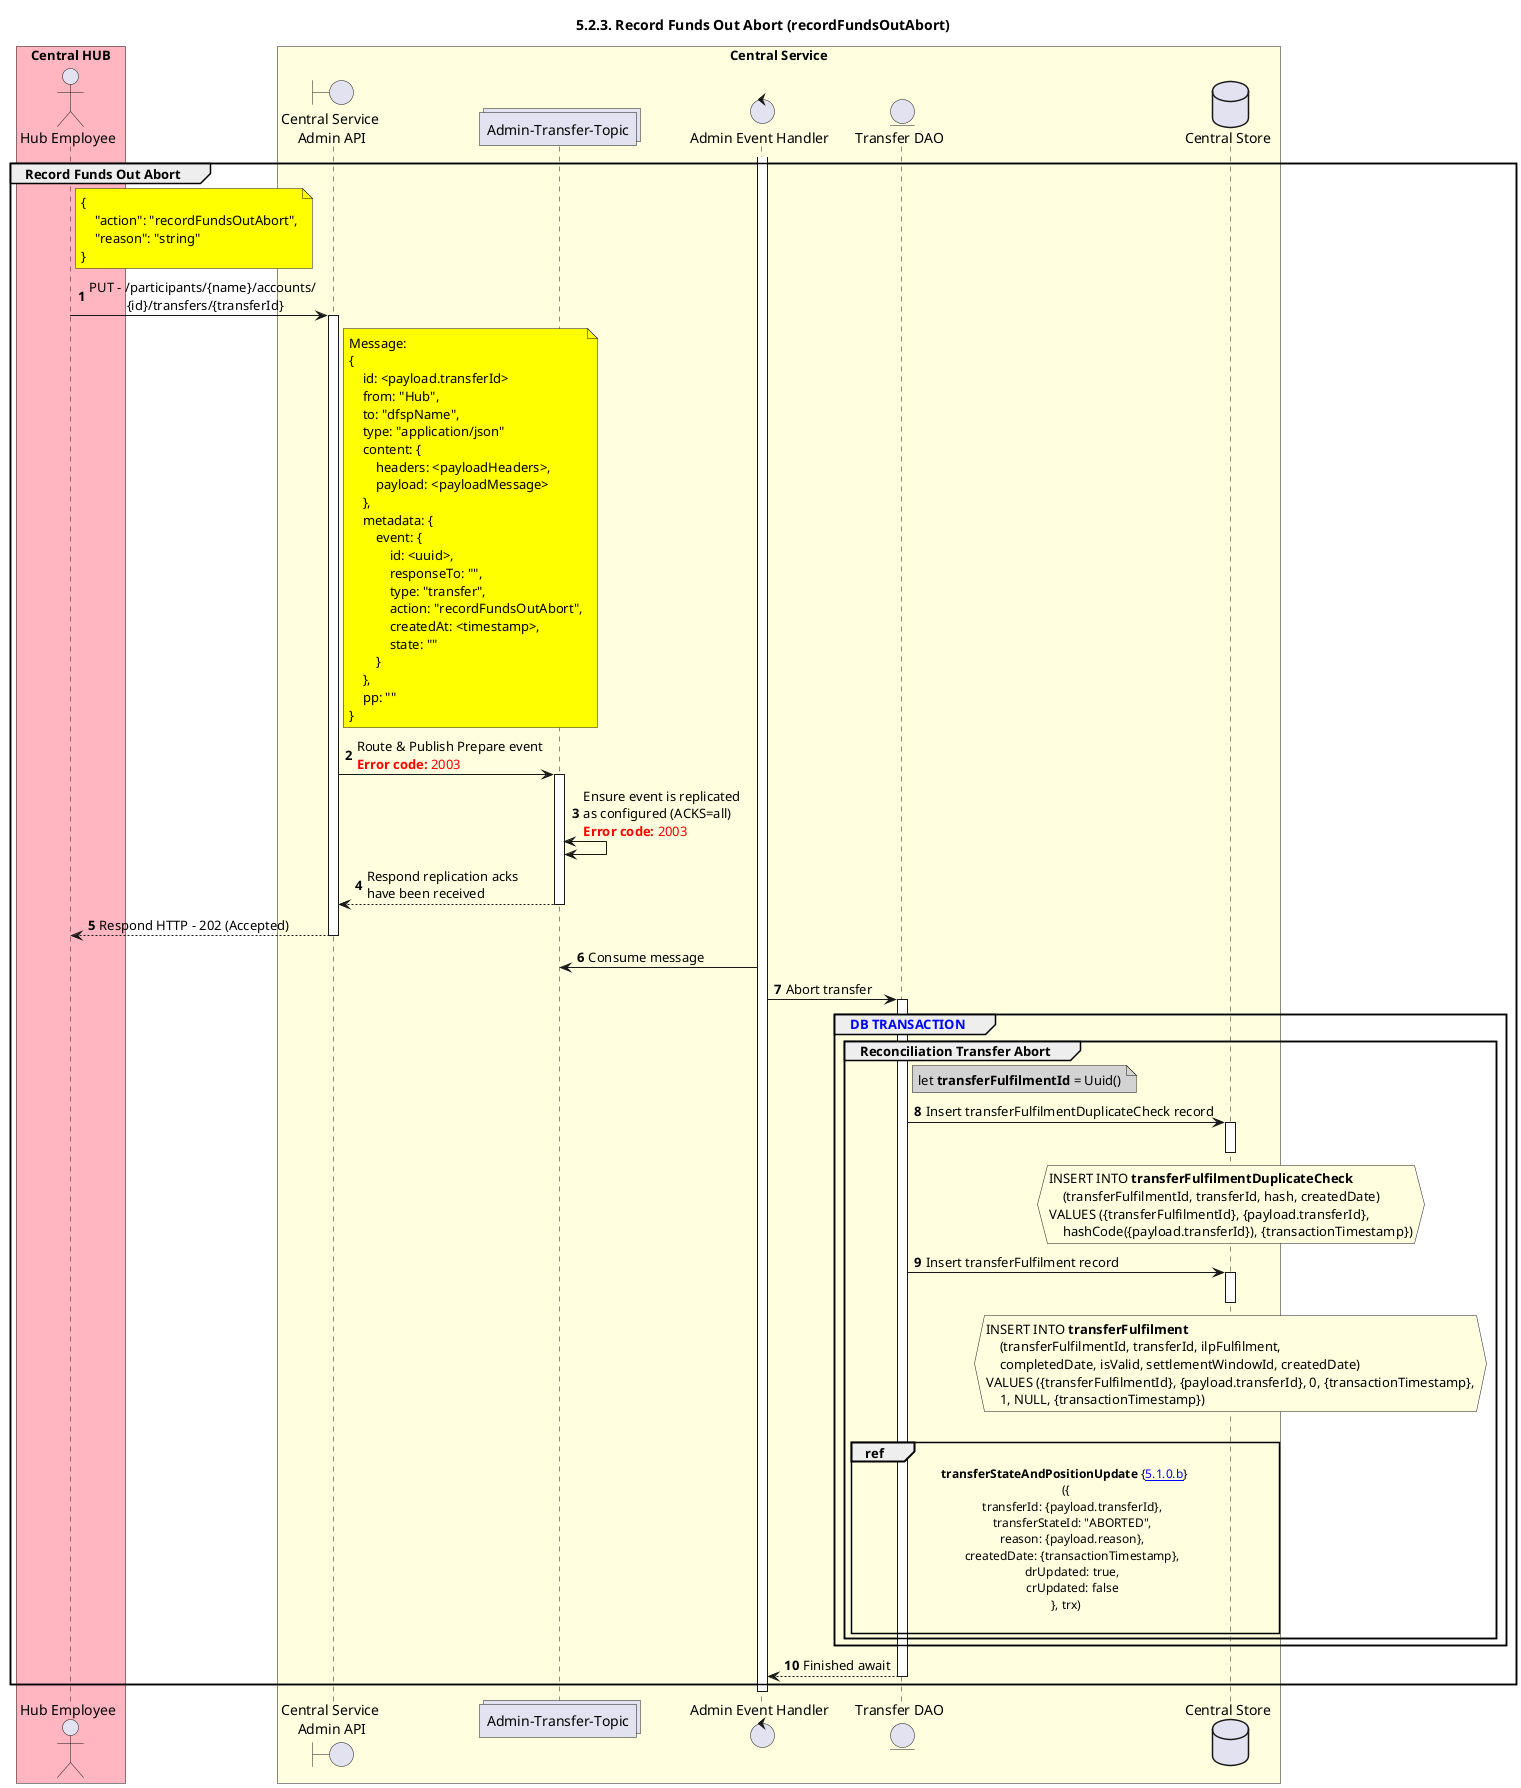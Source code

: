 /'*****
 License
 --------------
 Copyright © 2017 Bill & Melinda Gates Foundation
 The Mojaloop files are made available by the Bill & Melinda Gates Foundation under the Apache License, Version 2.0 (the "License") and you may not use these files except in compliance with the License. You may obtain a copy of the License at
 http://www.apache.org/licenses/LICENSE-2.0
 Unless required by applicable law or agreed to in writing, the Mojaloop files are distributed on an "AS IS" BASIS, WITHOUT WARRANTIES OR CONDITIONS OF ANY KIND, either express or implied. See the License for the specific language governing permissions and limitations under the License.
 Contributors
 --------------
 This is the official list of the Mojaloop project contributors for this file.
 Names of the original copyright holders (individuals or organizations)
 should be listed with a '*' in the first column. People who have
 contributed from an organization can be listed under the organization
 that actually holds the copyright for their contributions (see the
 Gates Foundation organization for an example). Those individuals should have
 their names indented and be marked with a '-'. Email address can be added
 optionally within square brackets <email>.
 * Gates Foundation
 - Name Surname <name.surname@gatesfoundation.com>

 * Georgi Georgiev <georgi.georgiev@modusbox.com>
 --------------
 ******'/

@startuml
' declate title
title 5.2.3. Record Funds Out Abort (recordFundsOutAbort)

autonumber

' Actor Keys:
'   boundary - APIs/Interfaces, etc
'   collections - Kafka Topics
'   control - Kafka Consumers
'   entity - Database Access Objects
'   database - Database Persistance Store

' declare actors
actor "Hub Employee" as OPERATOR
boundary "Central Service\n Admin API" as CS_ADMIN_API
collections "Admin-Transfer-Topic" as TOPIC_ADMIN_TRANSFER
control "Admin Event Handler" as ADMIN_HANDLER
entity "Transfer DAO" as TRANSFER_DAO
database "Central Store" as DB

box "Central HUB" #lightpink
    participant OPERATOR
end box

box "Central Service" #LightYellow
    participant CS_ADMIN_API
	participant TOPIC_ADMIN_TRANSFER
    participant ADMIN_HANDLER
    participant TRANSFER_DAO
    participant DB
end box

' start flow
activate ADMIN_HANDLER
group Record Funds Out Abort
    note right of OPERATOR #yellow
        {
            "action": "recordFundsOutAbort",
            "reason": "string"
        }
    end note
    OPERATOR -> CS_ADMIN_API: PUT - /participants/{name}/accounts/\n           {id}/transfers/{transferId}
    activate CS_ADMIN_API

    note right of CS_ADMIN_API #yellow
        Message:
        {
            id: <payload.transferId>
            from: "Hub",
            to: "dfspName",
            type: "application/json"
            content: {
                headers: <payloadHeaders>,
                payload: <payloadMessage>
            },
            metadata: {
                event: {
                    id: <uuid>,
                    responseTo: "",
                    type: "transfer",
                    action: "recordFundsOutAbort",
                    createdAt: <timestamp>,
                    state: ""
                }
            },
            pp: ""
        }
    end note
    CS_ADMIN_API -> TOPIC_ADMIN_TRANSFER: Route & Publish Prepare event\n<color #FF0000><b>Error code:</b> 2003</color>
    activate TOPIC_ADMIN_TRANSFER
    TOPIC_ADMIN_TRANSFER <-> TOPIC_ADMIN_TRANSFER: Ensure event is replicated\nas configured (ACKS=all)\n<color #FF0000><b>Error code:</b> 2003</color>
    TOPIC_ADMIN_TRANSFER --> CS_ADMIN_API: Respond replication acks\nhave been received
    deactivate TOPIC_ADMIN_TRANSFER
    CS_ADMIN_API ---> OPERATOR: Respond HTTP - 202 (Accepted)
    deactivate CS_ADMIN_API

    TOPIC_ADMIN_TRANSFER <- ADMIN_HANDLER: Consume message
    ADMIN_HANDLER -> TRANSFER_DAO: Abort transfer
    activate TRANSFER_DAO
    group <color #blue>DB TRANSACTION</color>
        group Reconciliation Transfer Abort
            note right of TRANSFER_DAO #lightgray
                let **transferFulfilmentId** = Uuid()
            end note

            TRANSFER_DAO -> DB: Insert transferFulfilmentDuplicateCheck record
            activate DB
            deactivate DB
            hnote over DB #lightyellow
                INSERT INTO **transferFulfilmentDuplicateCheck**
                    (transferFulfilmentId, transferId, hash, createdDate)
                VALUES ({transferFulfilmentId}, {payload.transferId},
                    hashCode({payload.transferId}), {transactionTimestamp})
            end hnote

            TRANSFER_DAO -> DB: Insert transferFulfilment record
            activate DB
            deactivate DB
            hnote over DB #lightyellow
                INSERT INTO **transferFulfilment**
                    (transferFulfilmentId, transferId, ilpFulfilment,
                    completedDate, isValid, settlementWindowId, createdDate)
                VALUES ({transferFulfilmentId}, {payload.transferId}, 0, {transactionTimestamp},
                    1, NULL, {transactionTimestamp})
            end hnote
            |||
            ref over TRANSFER_DAO, DB:**transferStateAndPositionUpdate** {[[https://github.com/mojaloop/docs/blob/develop/Diagrams/SequenceDiagrams/seq-recfunds-5.1.0.b-transferStateAndPositionUpdate.svg 5.1.0.b]]} \n({\n    transferId: {payload.transferId},\n    transferStateId: "ABORTED",\n    reason: {payload.reason},\n    createdDate: {transactionTimestamp},\n    drUpdated: true,\n    crUpdated: false\n}, trx)\n
        end
    end
    ADMIN_HANDLER <-- TRANSFER_DAO: Finished await
    deactivate TRANSFER_DAO
end
deactivate ADMIN_HANDLER
@enduml
